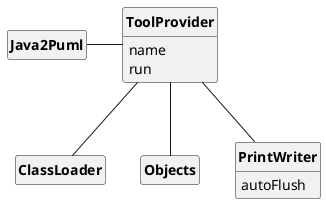 @startuml
'https://plantuml.com/class-diagram
skinparam style strictuml
skinparam classAttributeIconSize 0
skinparam classFontStyle Bold

hide empty members

class Java2Puml{

}

class ToolProvider{
    name
    run
}

class ClassLoader

class Objects

class PrintWriter{
    autoFlush
}

Java2Puml - ToolProvider
ToolProvider -- Objects
ToolProvider -- ClassLoader
ToolProvider -- PrintWriter

@enduml